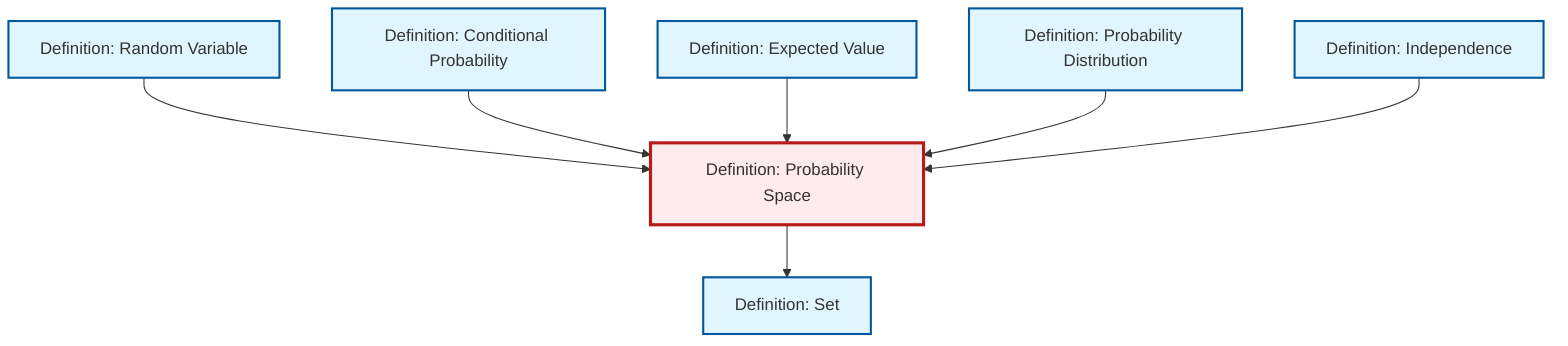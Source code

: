graph TD
    classDef definition fill:#e1f5fe,stroke:#01579b,stroke-width:2px
    classDef theorem fill:#f3e5f5,stroke:#4a148c,stroke-width:2px
    classDef axiom fill:#fff3e0,stroke:#e65100,stroke-width:2px
    classDef example fill:#e8f5e9,stroke:#1b5e20,stroke-width:2px
    classDef current fill:#ffebee,stroke:#b71c1c,stroke-width:3px
    def-set["Definition: Set"]:::definition
    def-expectation["Definition: Expected Value"]:::definition
    def-probability-distribution["Definition: Probability Distribution"]:::definition
    def-conditional-probability["Definition: Conditional Probability"]:::definition
    def-random-variable["Definition: Random Variable"]:::definition
    def-independence["Definition: Independence"]:::definition
    def-probability-space["Definition: Probability Space"]:::definition
    def-probability-space --> def-set
    def-random-variable --> def-probability-space
    def-conditional-probability --> def-probability-space
    def-expectation --> def-probability-space
    def-probability-distribution --> def-probability-space
    def-independence --> def-probability-space
    class def-probability-space current